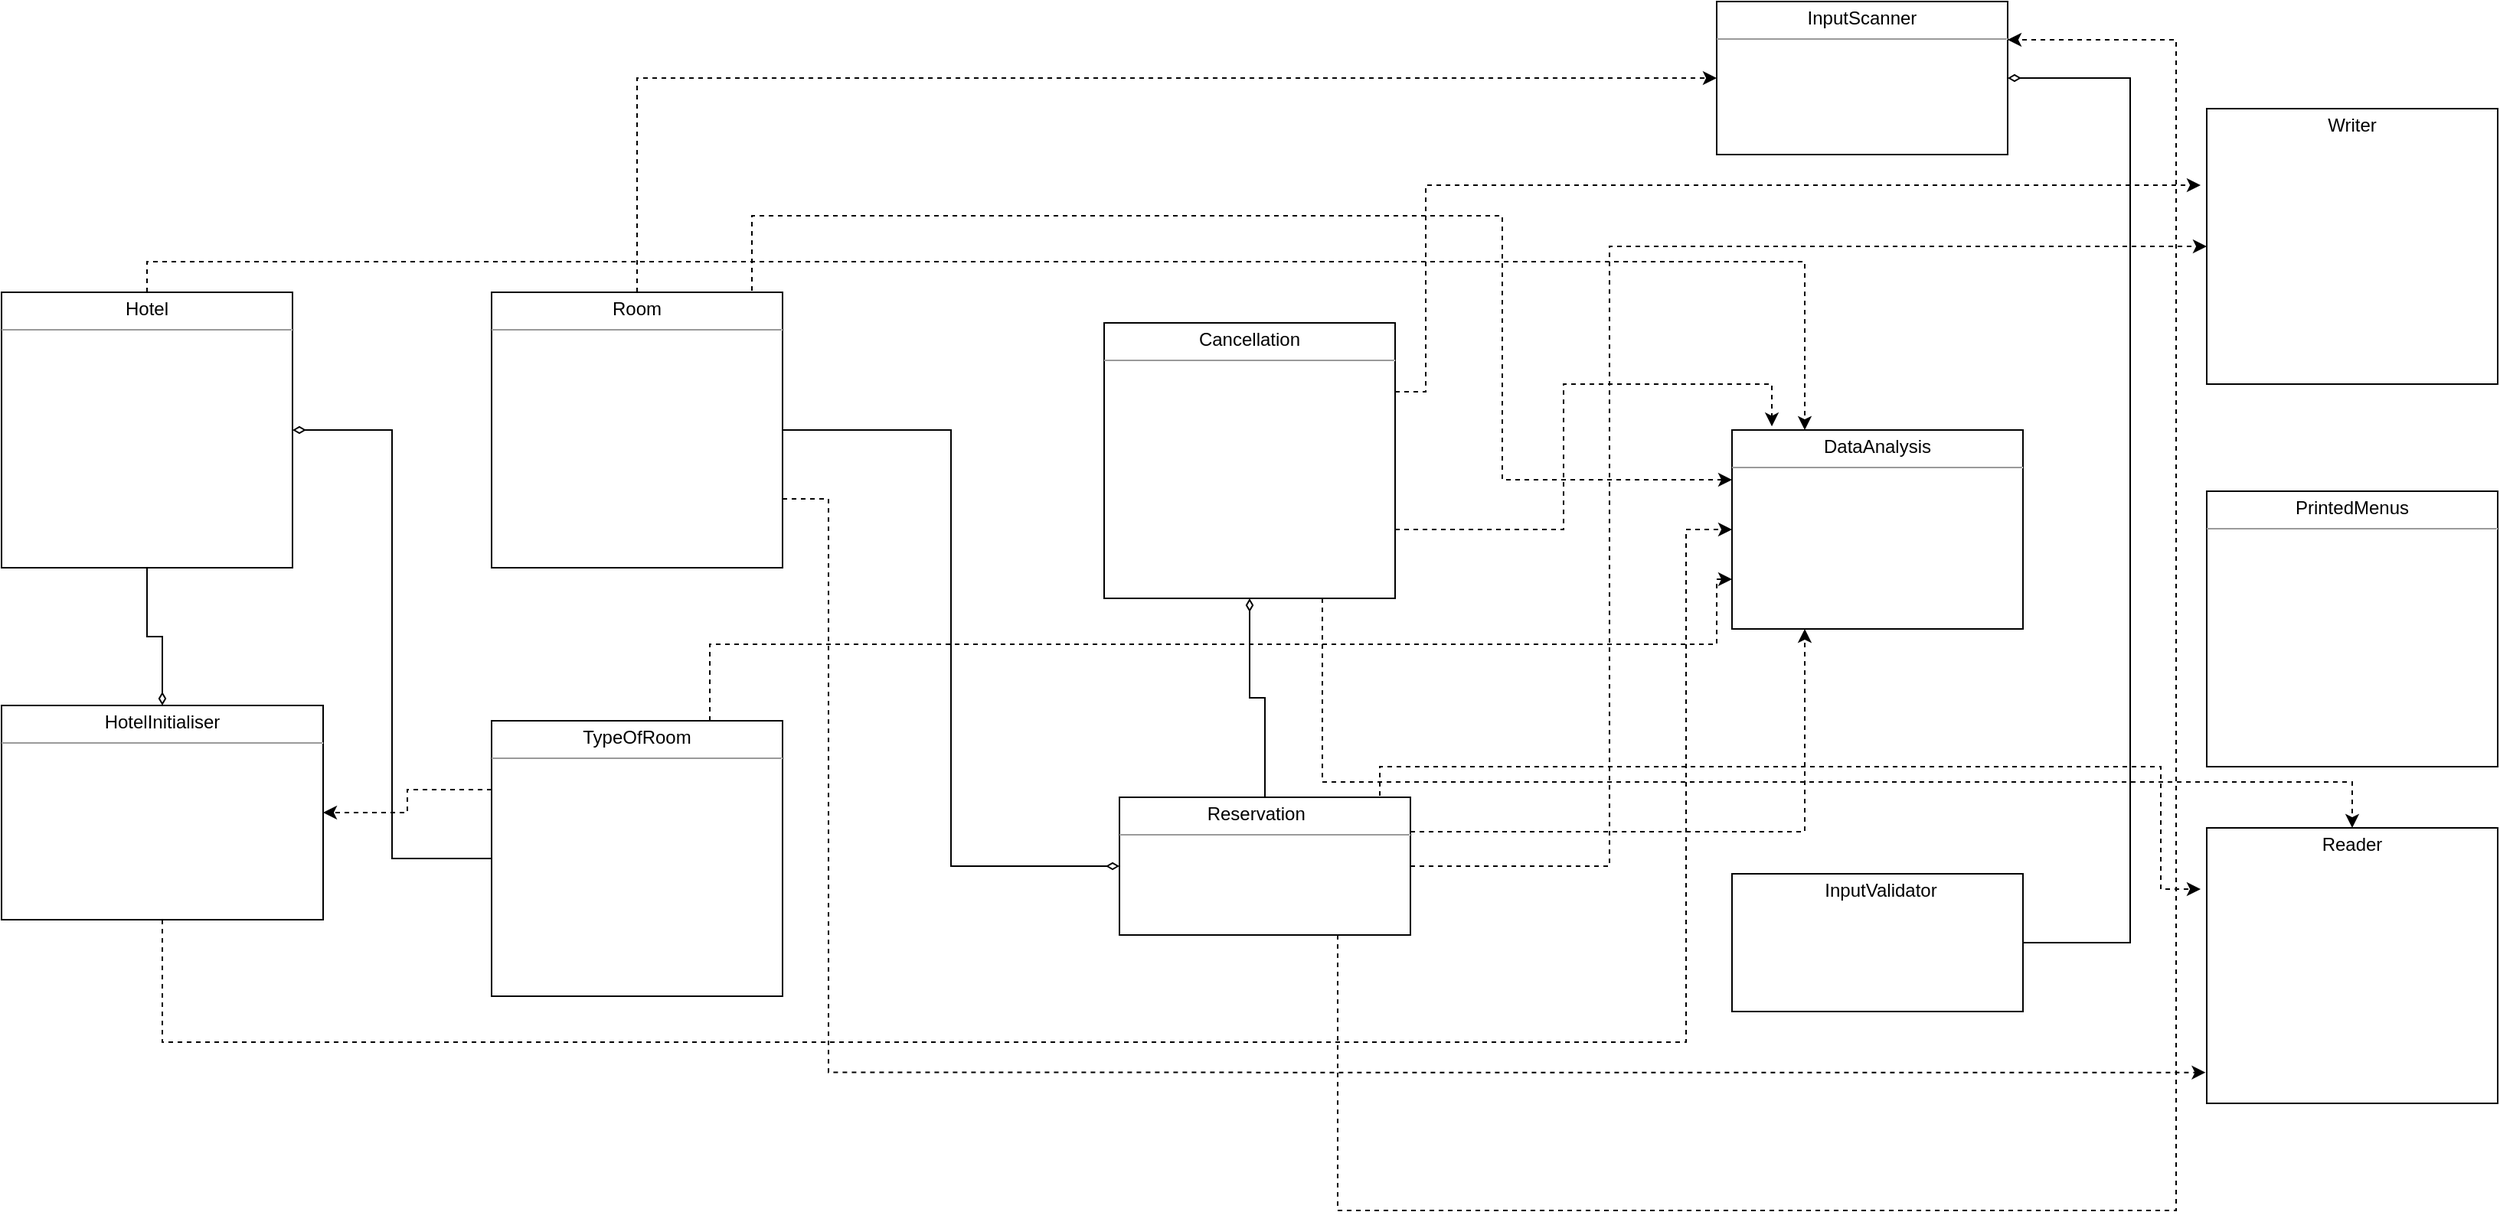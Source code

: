 <mxfile version="15.8.3" type="device"><diagram name="Page-1" id="c4acf3e9-155e-7222-9cf6-157b1a14988f"><mxGraphModel dx="1221" dy="644" grid="1" gridSize="10" guides="1" tooltips="1" connect="1" arrows="1" fold="1" page="1" pageScale="1" pageWidth="850" pageHeight="1100" background="none" math="0" shadow="0"><root><mxCell id="0"/><mxCell id="1" parent="0"/><mxCell id="UP8P9Il7e9EIkGCJ_7CK-13" style="edgeStyle=orthogonalEdgeStyle;rounded=0;orthogonalLoop=1;jettySize=auto;html=1;exitX=0.5;exitY=1;exitDx=0;exitDy=0;entryX=0.5;entryY=0;entryDx=0;entryDy=0;endArrow=diamondThin;endFill=0;" parent="1" source="5d2195bd80daf111-20" target="UP8P9Il7e9EIkGCJ_7CK-1" edge="1"><mxGeometry relative="1" as="geometry"/></mxCell><mxCell id="UP8P9Il7e9EIkGCJ_7CK-20" style="edgeStyle=orthogonalEdgeStyle;rounded=0;orthogonalLoop=1;jettySize=auto;html=1;exitX=0.5;exitY=0;exitDx=0;exitDy=0;entryX=0.25;entryY=0;entryDx=0;entryDy=0;dashed=1;" parent="1" source="5d2195bd80daf111-20" target="UP8P9Il7e9EIkGCJ_7CK-6" edge="1"><mxGeometry relative="1" as="geometry"/></mxCell><mxCell id="5d2195bd80daf111-20" value="&lt;p style=&quot;margin: 0px ; margin-top: 4px ; text-align: center&quot;&gt;Hotel&lt;/p&gt;&lt;hr size=&quot;1&quot;&gt;&lt;p style=&quot;margin: 0px ; margin-left: 4px&quot;&gt;&lt;br&gt;&lt;/p&gt;" style="verticalAlign=top;align=left;overflow=fill;fontSize=12;fontFamily=Helvetica;html=1;rounded=0;shadow=0;comic=0;labelBackgroundColor=none;strokeWidth=1" parent="1" vertex="1"><mxGeometry x="40" y="280" width="190" height="180" as="geometry"/></mxCell><mxCell id="UP8P9Il7e9EIkGCJ_7CK-19" style="edgeStyle=orthogonalEdgeStyle;rounded=0;orthogonalLoop=1;jettySize=auto;html=1;exitX=0.5;exitY=1;exitDx=0;exitDy=0;dashed=1;" parent="1" source="UP8P9Il7e9EIkGCJ_7CK-1" target="UP8P9Il7e9EIkGCJ_7CK-6" edge="1"><mxGeometry relative="1" as="geometry"><Array as="points"><mxPoint x="145" y="770"/><mxPoint x="1140" y="770"/><mxPoint x="1140" y="435"/></Array></mxGeometry></mxCell><mxCell id="UP8P9Il7e9EIkGCJ_7CK-1" value="&lt;p style=&quot;margin: 0px ; margin-top: 4px ; text-align: center&quot;&gt;HotelInitialiser&lt;/p&gt;&lt;hr size=&quot;1&quot;&gt;&lt;p style=&quot;margin: 0px ; margin-left: 4px&quot;&gt;&lt;br&gt;&lt;/p&gt;&lt;p style=&quot;margin: 0px ; margin-left: 4px&quot;&gt;&lt;br&gt;&lt;/p&gt;" style="verticalAlign=top;align=left;overflow=fill;fontSize=12;fontFamily=Helvetica;html=1;rounded=0;shadow=0;comic=0;labelBackgroundColor=none;strokeWidth=1" parent="1" vertex="1"><mxGeometry x="40" y="550" width="210" height="140" as="geometry"/></mxCell><mxCell id="UP8P9Il7e9EIkGCJ_7CK-15" style="edgeStyle=orthogonalEdgeStyle;rounded=0;orthogonalLoop=1;jettySize=auto;html=1;exitX=0;exitY=0.5;exitDx=0;exitDy=0;entryX=0.998;entryY=0.389;entryDx=0;entryDy=0;entryPerimeter=0;strokeColor=none;endArrow=diamondThin;endFill=0;" parent="1" source="UP8P9Il7e9EIkGCJ_7CK-2" target="5d2195bd80daf111-20" edge="1"><mxGeometry relative="1" as="geometry"/></mxCell><mxCell id="UP8P9Il7e9EIkGCJ_7CK-17" style="edgeStyle=orthogonalEdgeStyle;rounded=0;orthogonalLoop=1;jettySize=auto;html=1;exitX=1;exitY=0.5;exitDx=0;exitDy=0;entryX=0;entryY=0.5;entryDx=0;entryDy=0;endArrow=diamondThin;endFill=0;" parent="1" source="UP8P9Il7e9EIkGCJ_7CK-2" target="UP8P9Il7e9EIkGCJ_7CK-5" edge="1"><mxGeometry relative="1" as="geometry"/></mxCell><mxCell id="UP8P9Il7e9EIkGCJ_7CK-18" style="edgeStyle=orthogonalEdgeStyle;rounded=0;orthogonalLoop=1;jettySize=auto;html=1;exitX=1;exitY=0.25;exitDx=0;exitDy=0;entryX=0;entryY=0.25;entryDx=0;entryDy=0;dashed=1;" parent="1" source="UP8P9Il7e9EIkGCJ_7CK-2" target="UP8P9Il7e9EIkGCJ_7CK-6" edge="1"><mxGeometry relative="1" as="geometry"><Array as="points"><mxPoint x="530" y="325"/><mxPoint x="530" y="230"/><mxPoint x="1020" y="230"/><mxPoint x="1020" y="403"/></Array></mxGeometry></mxCell><mxCell id="UP8P9Il7e9EIkGCJ_7CK-28" style="edgeStyle=orthogonalEdgeStyle;rounded=0;orthogonalLoop=1;jettySize=auto;html=1;exitX=0.5;exitY=0;exitDx=0;exitDy=0;entryX=0;entryY=0.5;entryDx=0;entryDy=0;endArrow=classic;endFill=1;dashed=1;" parent="1" source="UP8P9Il7e9EIkGCJ_7CK-2" target="UP8P9Il7e9EIkGCJ_7CK-7" edge="1"><mxGeometry relative="1" as="geometry"/></mxCell><mxCell id="Uzq40eI62EuHDPYOPzfG-5" style="edgeStyle=orthogonalEdgeStyle;rounded=0;orthogonalLoop=1;jettySize=auto;html=1;exitX=1;exitY=0.75;exitDx=0;exitDy=0;entryX=-0.004;entryY=0.888;entryDx=0;entryDy=0;entryPerimeter=0;dashed=1;" edge="1" parent="1" source="UP8P9Il7e9EIkGCJ_7CK-2" target="Uzq40eI62EuHDPYOPzfG-2"><mxGeometry relative="1" as="geometry"><Array as="points"><mxPoint x="580" y="415"/><mxPoint x="580" y="790"/></Array></mxGeometry></mxCell><mxCell id="UP8P9Il7e9EIkGCJ_7CK-2" value="&lt;p style=&quot;margin: 0px ; margin-top: 4px ; text-align: center&quot;&gt;Room&lt;/p&gt;&lt;hr size=&quot;1&quot;&gt;&lt;p style=&quot;margin: 0px ; margin-left: 4px&quot;&gt;&lt;br&gt;&lt;/p&gt;" style="verticalAlign=top;align=left;overflow=fill;fontSize=12;fontFamily=Helvetica;html=1;rounded=0;shadow=0;comic=0;labelBackgroundColor=none;strokeWidth=1" parent="1" vertex="1"><mxGeometry x="360" y="280" width="190" height="180" as="geometry"/></mxCell><mxCell id="UP8P9Il7e9EIkGCJ_7CK-12" style="edgeStyle=orthogonalEdgeStyle;rounded=0;orthogonalLoop=1;jettySize=auto;html=1;exitX=0;exitY=0.5;exitDx=0;exitDy=0;entryX=1;entryY=0.5;entryDx=0;entryDy=0;endArrow=diamondThin;endFill=0;" parent="1" source="UP8P9Il7e9EIkGCJ_7CK-3" target="5d2195bd80daf111-20" edge="1"><mxGeometry relative="1" as="geometry"/></mxCell><mxCell id="UP8P9Il7e9EIkGCJ_7CK-14" style="edgeStyle=orthogonalEdgeStyle;rounded=0;orthogonalLoop=1;jettySize=auto;html=1;exitX=0;exitY=0.25;exitDx=0;exitDy=0;entryX=1;entryY=0.5;entryDx=0;entryDy=0;endArrow=classic;endFill=1;dashed=1;" parent="1" source="UP8P9Il7e9EIkGCJ_7CK-3" target="UP8P9Il7e9EIkGCJ_7CK-1" edge="1"><mxGeometry relative="1" as="geometry"/></mxCell><mxCell id="UP8P9Il7e9EIkGCJ_7CK-22" style="edgeStyle=orthogonalEdgeStyle;rounded=0;orthogonalLoop=1;jettySize=auto;html=1;exitX=0.75;exitY=0;exitDx=0;exitDy=0;entryX=0;entryY=0.75;entryDx=0;entryDy=0;dashed=1;" parent="1" source="UP8P9Il7e9EIkGCJ_7CK-3" target="UP8P9Il7e9EIkGCJ_7CK-6" edge="1"><mxGeometry relative="1" as="geometry"><Array as="points"><mxPoint x="503" y="510"/><mxPoint x="1160" y="510"/><mxPoint x="1160" y="468"/></Array></mxGeometry></mxCell><mxCell id="UP8P9Il7e9EIkGCJ_7CK-3" value="&lt;p style=&quot;margin: 0px ; margin-top: 4px ; text-align: center&quot;&gt;TypeOfRoom&lt;/p&gt;&lt;hr size=&quot;1&quot;&gt;&lt;p style=&quot;margin: 0px ; margin-left: 4px&quot;&gt;&lt;br&gt;&lt;/p&gt;" style="verticalAlign=top;align=left;overflow=fill;fontSize=12;fontFamily=Helvetica;html=1;rounded=0;shadow=0;comic=0;labelBackgroundColor=none;strokeWidth=1" parent="1" vertex="1"><mxGeometry x="360" y="560" width="190" height="180" as="geometry"/></mxCell><mxCell id="UP8P9Il7e9EIkGCJ_7CK-23" style="edgeStyle=orthogonalEdgeStyle;rounded=0;orthogonalLoop=1;jettySize=auto;html=1;exitX=1;exitY=0.75;exitDx=0;exitDy=0;entryX=0.137;entryY=-0.018;entryDx=0;entryDy=0;entryPerimeter=0;dashed=1;" parent="1" source="UP8P9Il7e9EIkGCJ_7CK-4" target="UP8P9Il7e9EIkGCJ_7CK-6" edge="1"><mxGeometry relative="1" as="geometry"><Array as="points"><mxPoint x="1060" y="435"/><mxPoint x="1060" y="340"/><mxPoint x="1196" y="340"/></Array></mxGeometry></mxCell><mxCell id="Uzq40eI62EuHDPYOPzfG-4" style="edgeStyle=orthogonalEdgeStyle;rounded=0;orthogonalLoop=1;jettySize=auto;html=1;exitX=0.75;exitY=1;exitDx=0;exitDy=0;dashed=1;" edge="1" parent="1" source="UP8P9Il7e9EIkGCJ_7CK-4" target="Uzq40eI62EuHDPYOPzfG-2"><mxGeometry relative="1" as="geometry"><Array as="points"><mxPoint x="903" y="600"/><mxPoint x="1575" y="600"/></Array></mxGeometry></mxCell><mxCell id="Uzq40eI62EuHDPYOPzfG-6" style="edgeStyle=orthogonalEdgeStyle;rounded=0;orthogonalLoop=1;jettySize=auto;html=1;exitX=1;exitY=0.25;exitDx=0;exitDy=0;dashed=1;" edge="1" parent="1" source="UP8P9Il7e9EIkGCJ_7CK-4"><mxGeometry relative="1" as="geometry"><mxPoint x="1476" y="210" as="targetPoint"/><Array as="points"><mxPoint x="970" y="345"/><mxPoint x="970" y="210"/></Array></mxGeometry></mxCell><mxCell id="UP8P9Il7e9EIkGCJ_7CK-4" value="&lt;p style=&quot;margin: 0px ; margin-top: 4px ; text-align: center&quot;&gt;Cancellation&lt;/p&gt;&lt;hr size=&quot;1&quot;&gt;&lt;p style=&quot;margin: 0px ; margin-left: 4px&quot;&gt;&lt;br&gt;&lt;/p&gt;" style="verticalAlign=top;align=left;overflow=fill;fontSize=12;fontFamily=Helvetica;html=1;rounded=0;shadow=0;comic=0;labelBackgroundColor=none;strokeWidth=1" parent="1" vertex="1"><mxGeometry x="760" y="300" width="190" height="180" as="geometry"/></mxCell><mxCell id="UP8P9Il7e9EIkGCJ_7CK-16" style="edgeStyle=orthogonalEdgeStyle;rounded=0;orthogonalLoop=1;jettySize=auto;html=1;exitX=0.5;exitY=0;exitDx=0;exitDy=0;entryX=0.5;entryY=1;entryDx=0;entryDy=0;endArrow=diamondThin;endFill=0;" parent="1" source="UP8P9Il7e9EIkGCJ_7CK-5" target="UP8P9Il7e9EIkGCJ_7CK-4" edge="1"><mxGeometry relative="1" as="geometry"/></mxCell><mxCell id="UP8P9Il7e9EIkGCJ_7CK-21" style="edgeStyle=orthogonalEdgeStyle;rounded=0;orthogonalLoop=1;jettySize=auto;html=1;exitX=1;exitY=0.25;exitDx=0;exitDy=0;entryX=0.25;entryY=1;entryDx=0;entryDy=0;dashed=1;" parent="1" source="UP8P9Il7e9EIkGCJ_7CK-5" target="UP8P9Il7e9EIkGCJ_7CK-6" edge="1"><mxGeometry relative="1" as="geometry"/></mxCell><mxCell id="UP8P9Il7e9EIkGCJ_7CK-27" style="edgeStyle=orthogonalEdgeStyle;rounded=0;orthogonalLoop=1;jettySize=auto;html=1;exitX=0.75;exitY=1;exitDx=0;exitDy=0;entryX=1;entryY=0.25;entryDx=0;entryDy=0;dashed=1;" parent="1" source="UP8P9Il7e9EIkGCJ_7CK-5" target="UP8P9Il7e9EIkGCJ_7CK-7" edge="1"><mxGeometry relative="1" as="geometry"><Array as="points"><mxPoint x="913" y="880"/><mxPoint x="1460" y="880"/><mxPoint x="1460" y="115"/></Array></mxGeometry></mxCell><mxCell id="Uzq40eI62EuHDPYOPzfG-3" style="edgeStyle=orthogonalEdgeStyle;rounded=0;orthogonalLoop=1;jettySize=auto;html=1;exitX=1;exitY=0.5;exitDx=0;exitDy=0;dashed=1;" edge="1" parent="1" source="UP8P9Il7e9EIkGCJ_7CK-5"><mxGeometry relative="1" as="geometry"><mxPoint x="1476" y="670" as="targetPoint"/><Array as="points"><mxPoint x="940" y="655"/><mxPoint x="940" y="590"/><mxPoint x="1450" y="590"/><mxPoint x="1450" y="670"/></Array></mxGeometry></mxCell><mxCell id="Uzq40eI62EuHDPYOPzfG-7" style="edgeStyle=orthogonalEdgeStyle;rounded=0;orthogonalLoop=1;jettySize=auto;html=1;exitX=1;exitY=0.5;exitDx=0;exitDy=0;entryX=0;entryY=0.5;entryDx=0;entryDy=0;dashed=1;" edge="1" parent="1" source="UP8P9Il7e9EIkGCJ_7CK-5" target="Uzq40eI62EuHDPYOPzfG-1"><mxGeometry relative="1" as="geometry"><Array as="points"><mxPoint x="1090" y="655"/><mxPoint x="1090" y="250"/></Array></mxGeometry></mxCell><mxCell id="UP8P9Il7e9EIkGCJ_7CK-5" value="&lt;p style=&quot;margin: 0px ; margin-top: 4px ; text-align: center&quot;&gt;&lt;/p&gt;&lt;p style=&quot;margin: 0px ; margin-left: 4px&quot;&gt;&amp;nbsp; &amp;nbsp; &amp;nbsp; &amp;nbsp; &amp;nbsp; &amp;nbsp; &amp;nbsp; &amp;nbsp; Reservation&lt;/p&gt;&lt;hr size=&quot;1&quot;&gt;&lt;p style=&quot;margin: 0px ; margin-left: 4px&quot;&gt;&lt;br&gt;&lt;/p&gt;" style="verticalAlign=top;align=left;overflow=fill;fontSize=12;fontFamily=Helvetica;html=1;rounded=0;shadow=0;comic=0;labelBackgroundColor=none;strokeWidth=1" parent="1" vertex="1"><mxGeometry x="770" y="610" width="190" height="90" as="geometry"/></mxCell><mxCell id="UP8P9Il7e9EIkGCJ_7CK-6" value="&lt;p style=&quot;margin: 0px ; margin-top: 4px ; text-align: center&quot;&gt;DataAnalysis&lt;/p&gt;&lt;hr size=&quot;1&quot;&gt;&lt;p style=&quot;margin: 0px ; margin-left: 4px&quot;&gt;&lt;br&gt;&lt;/p&gt;" style="verticalAlign=top;align=left;overflow=fill;fontSize=12;fontFamily=Helvetica;html=1;rounded=0;shadow=0;comic=0;labelBackgroundColor=none;strokeWidth=1" parent="1" vertex="1"><mxGeometry x="1170" y="370" width="190" height="130" as="geometry"/></mxCell><mxCell id="UP8P9Il7e9EIkGCJ_7CK-7" value="&lt;p style=&quot;margin: 0px ; margin-top: 4px ; text-align: center&quot;&gt;InputScanner&lt;/p&gt;&lt;hr size=&quot;1&quot;&gt;&lt;p style=&quot;margin: 0px ; margin-left: 4px&quot;&gt;&lt;br&gt;&lt;/p&gt;" style="verticalAlign=top;align=left;overflow=fill;fontSize=12;fontFamily=Helvetica;html=1;rounded=0;shadow=0;comic=0;labelBackgroundColor=none;strokeWidth=1" parent="1" vertex="1"><mxGeometry x="1160" y="90" width="190" height="100" as="geometry"/></mxCell><mxCell id="UP8P9Il7e9EIkGCJ_7CK-26" style="edgeStyle=orthogonalEdgeStyle;rounded=0;orthogonalLoop=1;jettySize=auto;html=1;exitX=1;exitY=0.5;exitDx=0;exitDy=0;entryX=1;entryY=0.5;entryDx=0;entryDy=0;endArrow=diamondThin;endFill=0;" parent="1" source="UP8P9Il7e9EIkGCJ_7CK-8" target="UP8P9Il7e9EIkGCJ_7CK-7" edge="1"><mxGeometry relative="1" as="geometry"><Array as="points"><mxPoint x="1430" y="705"/><mxPoint x="1430" y="140"/></Array></mxGeometry></mxCell><mxCell id="UP8P9Il7e9EIkGCJ_7CK-8" value="&lt;p style=&quot;margin: 0px ; margin-top: 4px ; text-align: center&quot;&gt;&lt;/p&gt;&lt;p style=&quot;margin: 0px ; margin-left: 4px&quot;&gt;&amp;nbsp; &amp;nbsp; &amp;nbsp; &amp;nbsp; &amp;nbsp; &amp;nbsp; &amp;nbsp; &amp;nbsp; &amp;nbsp;InputValidator&lt;/p&gt;&lt;p style=&quot;margin: 0px ; margin-left: 4px&quot;&gt;&lt;br&gt;&lt;/p&gt;" style="verticalAlign=top;align=left;overflow=fill;fontSize=12;fontFamily=Helvetica;html=1;rounded=0;shadow=0;comic=0;labelBackgroundColor=none;strokeWidth=1" parent="1" vertex="1"><mxGeometry x="1170" y="660" width="190" height="90" as="geometry"/></mxCell><mxCell id="UP8P9Il7e9EIkGCJ_7CK-9" value="&lt;p style=&quot;margin: 0px ; margin-top: 4px ; text-align: center&quot;&gt;PrintedMenus&lt;/p&gt;&lt;hr size=&quot;1&quot;&gt;&lt;p style=&quot;margin: 0px ; margin-left: 4px&quot;&gt;&lt;br&gt;&lt;/p&gt;" style="verticalAlign=top;align=left;overflow=fill;fontSize=12;fontFamily=Helvetica;html=1;rounded=0;shadow=0;comic=0;labelBackgroundColor=none;strokeWidth=1" parent="1" vertex="1"><mxGeometry x="1480" y="410" width="190" height="180" as="geometry"/></mxCell><mxCell id="Uzq40eI62EuHDPYOPzfG-1" value="&lt;p style=&quot;margin: 0px ; margin-top: 4px ; text-align: center&quot;&gt;Writer&lt;/p&gt;" style="verticalAlign=top;align=left;overflow=fill;fontSize=12;fontFamily=Helvetica;html=1;rounded=0;shadow=0;comic=0;labelBackgroundColor=none;strokeWidth=1" vertex="1" parent="1"><mxGeometry x="1480" y="160" width="190" height="180" as="geometry"/></mxCell><mxCell id="Uzq40eI62EuHDPYOPzfG-2" value="&lt;p style=&quot;margin: 0px ; margin-top: 4px ; text-align: center&quot;&gt;Reader&lt;/p&gt;" style="verticalAlign=top;align=left;overflow=fill;fontSize=12;fontFamily=Helvetica;html=1;rounded=0;shadow=0;comic=0;labelBackgroundColor=none;strokeWidth=1" vertex="1" parent="1"><mxGeometry x="1480" y="630" width="190" height="180" as="geometry"/></mxCell></root></mxGraphModel></diagram></mxfile>